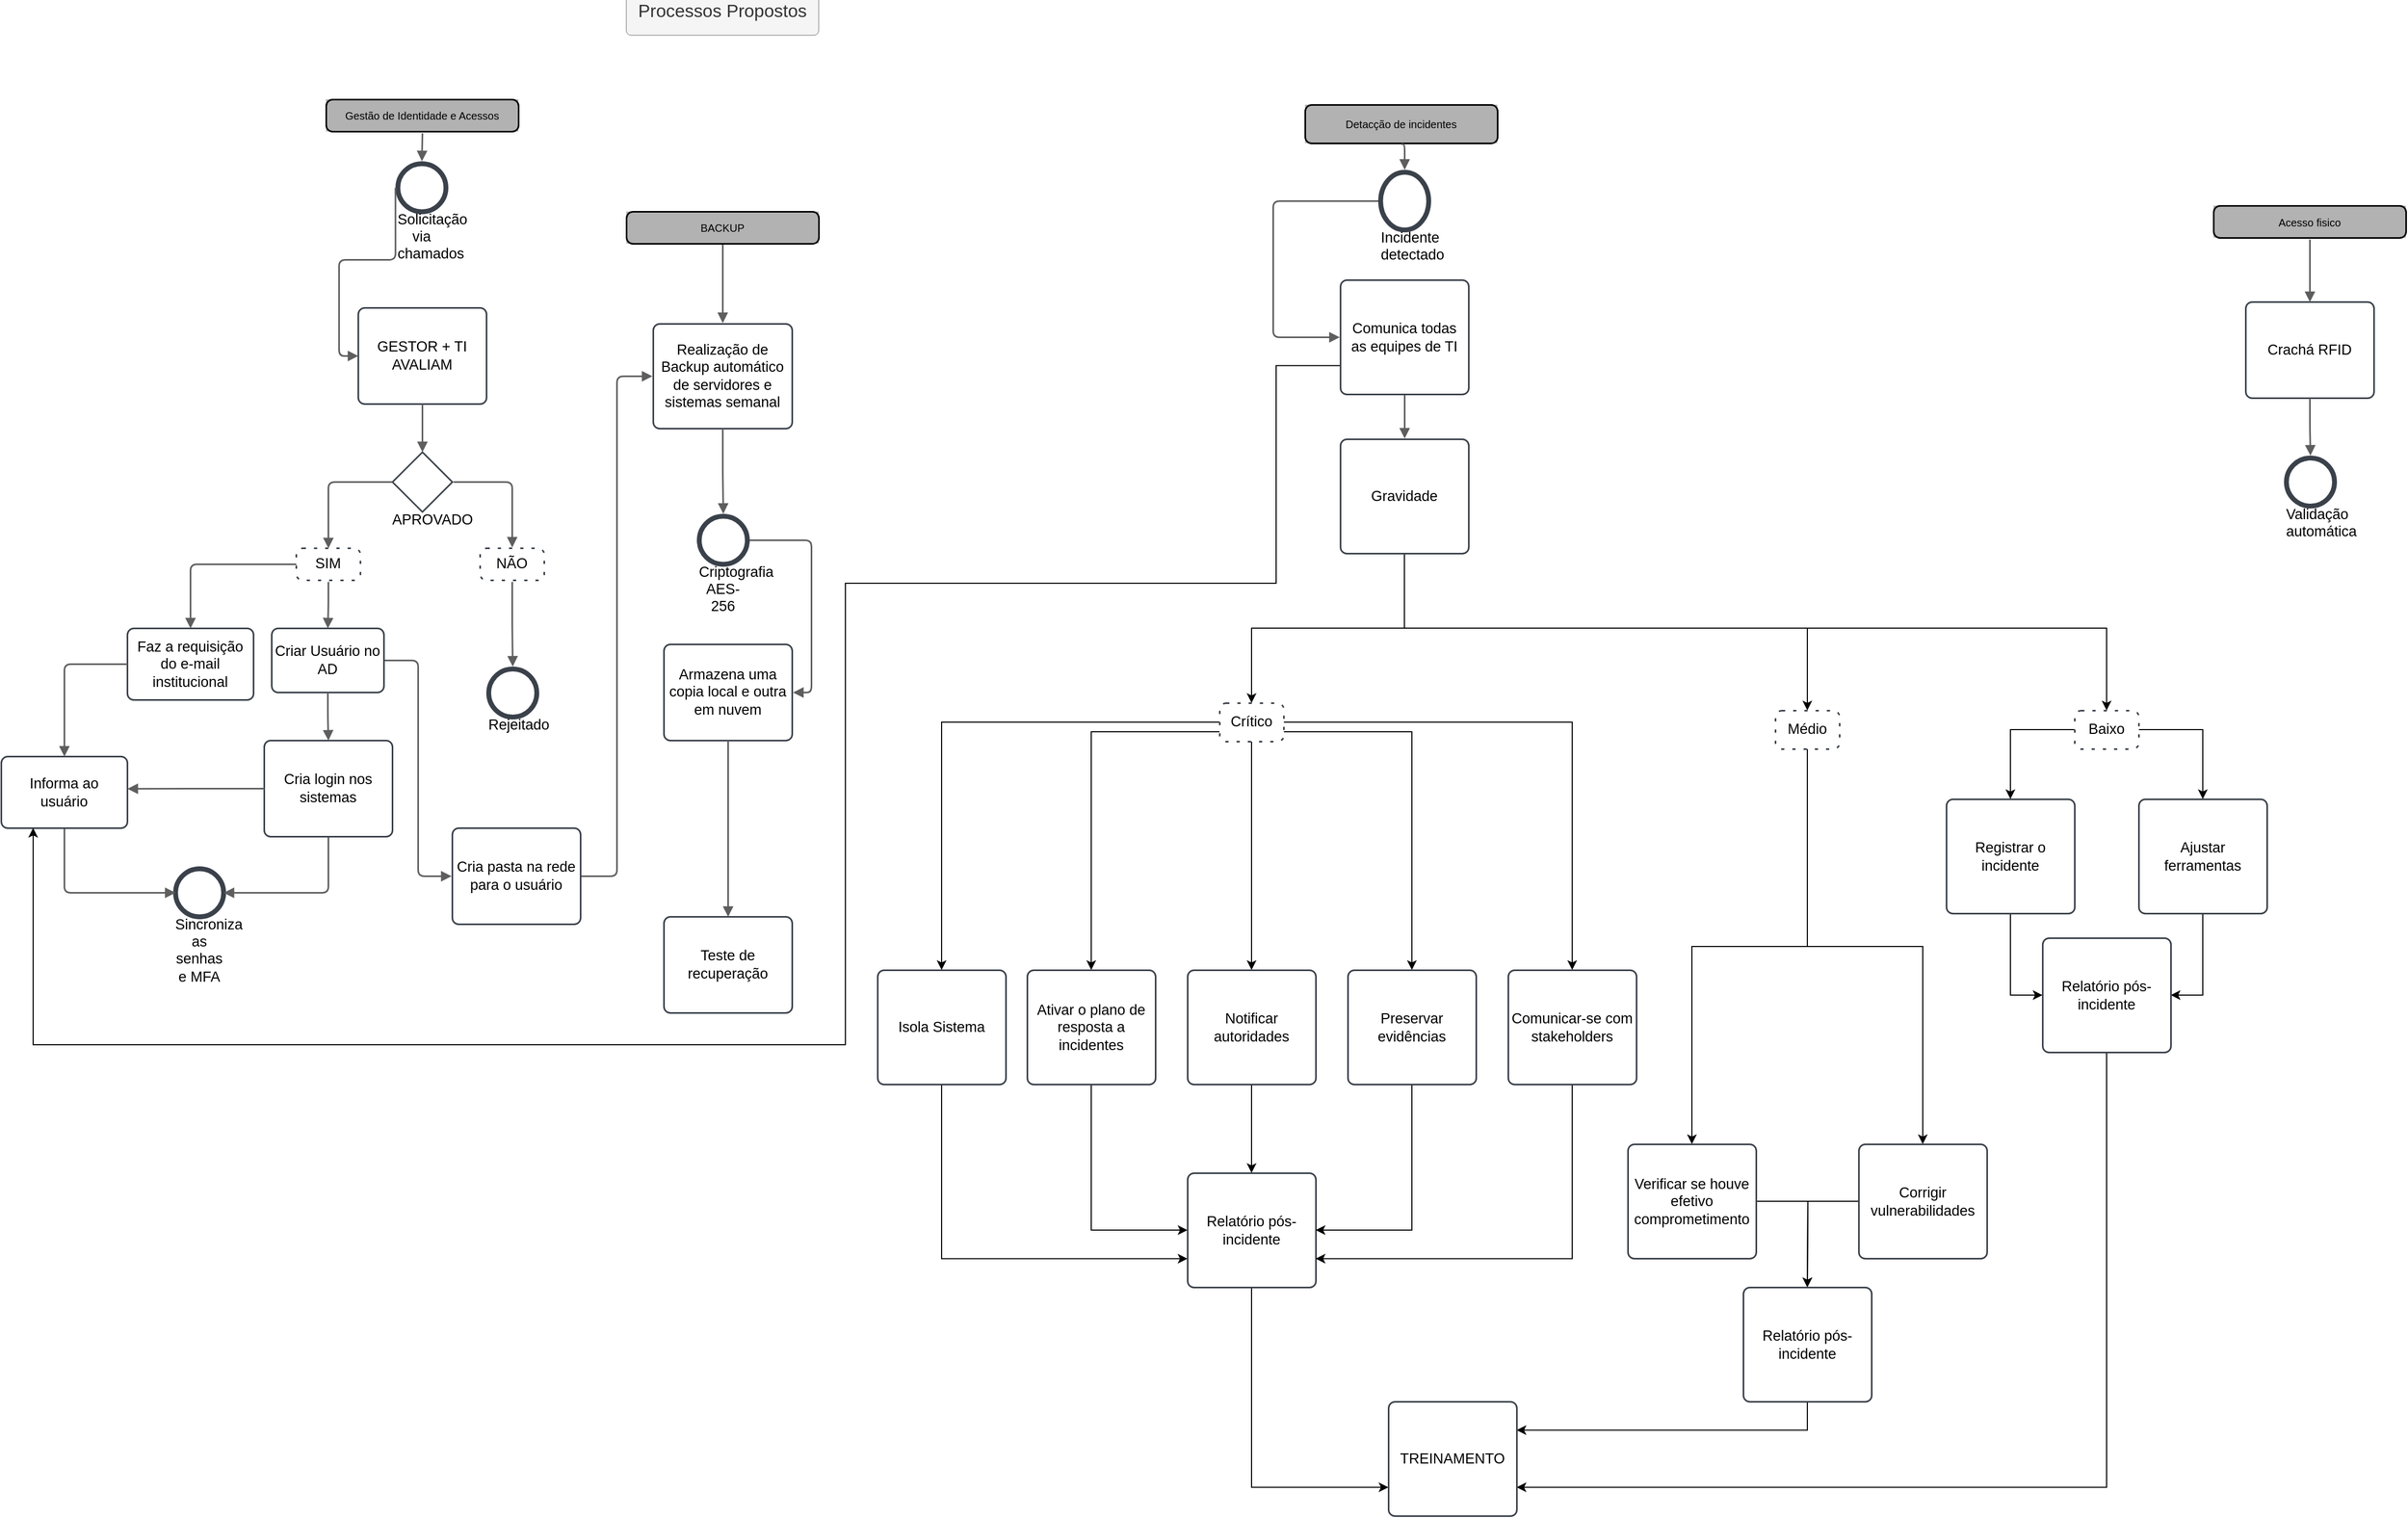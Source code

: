 <mxfile version="26.2.9">
  <diagram name="Page-1" id="2a216829-ef6e-dabb-86c1-c78162f3ba2b">
    <mxGraphModel dx="3494" dy="2771" grid="1" gridSize="10" guides="1" tooltips="1" connect="1" arrows="1" fold="1" page="1" pageScale="1" pageWidth="850" pageHeight="1100" background="none" math="0" shadow="0">
      <root>
        <mxCell id="0" />
        <mxCell id="1" parent="0" />
        <mxCell id="rD__Bi_7_aJGjnoCtn_X-9" value="Gestão de Identidade e Acessos" style="html=1;overflow=block;blockSpacing=1;whiteSpace=wrap;fontSize=10;fontColor=default;align=center;spacing=3.8;strokeOpacity=100;fillOpacity=100;rounded=1;absoluteArcSize=1;arcSize=12;fillColor=#ffffff;strokeWidth=1.5;" vertex="1" parent="1">
          <mxGeometry x="-1906" y="-1435" width="180" height="30" as="geometry" />
        </mxCell>
        <mxCell id="rD__Bi_7_aJGjnoCtn_X-10" value="" style="fillColor=#000000;strokeColor=none;opacity=30;" vertex="1" parent="rD__Bi_7_aJGjnoCtn_X-9">
          <mxGeometry width="180" height="30" as="geometry" />
        </mxCell>
        <mxCell id="rD__Bi_7_aJGjnoCtn_X-11" value="BACKUP" style="html=1;overflow=block;blockSpacing=1;whiteSpace=wrap;fontSize=10;align=center;spacing=3.8;strokeOpacity=100;fillOpacity=100;rounded=1;absoluteArcSize=1;arcSize=12;fillColor=#ffffff;strokeWidth=1.5;" vertex="1" parent="1">
          <mxGeometry x="-1625" y="-1330" width="180" height="30" as="geometry" />
        </mxCell>
        <mxCell id="rD__Bi_7_aJGjnoCtn_X-12" value="" style="fillColor=#000000;strokeColor=none;opacity=30;" vertex="1" parent="rD__Bi_7_aJGjnoCtn_X-11">
          <mxGeometry width="180" height="30" as="geometry" />
        </mxCell>
        <mxCell id="rD__Bi_7_aJGjnoCtn_X-13" value="Detacção de incidentes" style="html=1;overflow=block;blockSpacing=1;whiteSpace=wrap;fontSize=10;align=center;spacing=3.8;strokeOpacity=100;fillOpacity=100;rounded=1;absoluteArcSize=1;arcSize=12;fillColor=#ffffff;strokeWidth=1.5;" vertex="1" parent="1">
          <mxGeometry x="-990" y="-1430" width="180" height="36" as="geometry" />
        </mxCell>
        <mxCell id="rD__Bi_7_aJGjnoCtn_X-14" value="" style="fillColor=#000000;strokeColor=none;opacity=30;" vertex="1" parent="rD__Bi_7_aJGjnoCtn_X-13">
          <mxGeometry width="180" height="36" as="geometry" />
        </mxCell>
        <mxCell id="rD__Bi_7_aJGjnoCtn_X-15" value="Acesso fisico" style="html=1;overflow=block;blockSpacing=1;whiteSpace=wrap;fontSize=10;align=center;spacing=3.8;strokeOpacity=100;fillOpacity=100;rounded=1;absoluteArcSize=1;arcSize=12;fillColor=#ffffff;strokeWidth=1.5;" vertex="1" parent="1">
          <mxGeometry x="-140" y="-1335.5" width="180" height="30" as="geometry" />
        </mxCell>
        <mxCell id="rD__Bi_7_aJGjnoCtn_X-16" value="" style="fillColor=#000000;strokeColor=none;opacity=30;" vertex="1" parent="rD__Bi_7_aJGjnoCtn_X-15">
          <mxGeometry width="180" height="30" as="geometry" />
        </mxCell>
        <mxCell id="rD__Bi_7_aJGjnoCtn_X-17" value="GESTOR + TI&#xa;AVALIAM" style="html=1;overflow=block;blockSpacing=1;whiteSpace=wrap;fontSize=13.5;align=center;spacing=3.8;strokeColor=#3a414a;strokeOpacity=100;fillOpacity=100;rounded=1;absoluteArcSize=1;arcSize=12;fillColor=#ffffff;strokeWidth=1.5;" vertex="1" parent="1">
          <mxGeometry x="-1876" y="-1240" width="120" height="90" as="geometry" />
        </mxCell>
        <mxCell id="rD__Bi_7_aJGjnoCtn_X-18" value="APROVADO" style="html=1;overflow=block;blockSpacing=1;shape=mxgraph.bpmn.shape;perimeter=rhombusPerimeter;background=gateway;verticalLabelPosition=bottom;verticalAlign=top;outline=none;symbol=general;strokeColor=#3a414a;strokeOpacity=100;fillOpacity=100;rounded=1;absoluteArcSize=1;arcSize=12;fillColor=#ffffff;strokeWidth=1.5;whiteSpace=wrap;fontSize=13.5;align=center;spacing=0;" vertex="1" parent="1">
          <mxGeometry x="-1844" y="-1105" width="56" height="56" as="geometry" />
        </mxCell>
        <mxCell id="rD__Bi_7_aJGjnoCtn_X-19" value="SIM" style="html=1;overflow=block;blockSpacing=1;shape=ext;dashed=1;dashPattern=2 5;whiteSpace=wrap;fontSize=13.5;align=center;spacing=3.8;strokeColor=#3a414a;strokeOpacity=100;fillOpacity=100;rounded=1;absoluteArcSize=1;arcSize=12;fillColor=#ffffff;strokeWidth=1.5;" vertex="1" parent="1">
          <mxGeometry x="-1934" y="-1015" width="60" height="30" as="geometry" />
        </mxCell>
        <mxCell id="rD__Bi_7_aJGjnoCtn_X-20" value="NÃO" style="html=1;overflow=block;blockSpacing=1;shape=ext;dashed=1;dashPattern=2 5;whiteSpace=wrap;fontSize=13.5;align=center;spacing=3.8;strokeColor=#3a414a;strokeOpacity=100;fillOpacity=100;rounded=1;absoluteArcSize=1;arcSize=12;fillColor=#ffffff;strokeWidth=1.5;" vertex="1" parent="1">
          <mxGeometry x="-1762" y="-1015" width="60" height="30" as="geometry" />
        </mxCell>
        <mxCell id="rD__Bi_7_aJGjnoCtn_X-21" value="Rejeitado" style="html=1;overflow=block;blockSpacing=1;whiteSpace=wrap;shape=mxgraph.bpmn.shape;verticalLabelPosition=bottom;verticalAlign=top;outline=end;fontSize=13.5;align=center;spacing=0;strokeColor=#3a414a;strokeOpacity=100;fillOpacity=100;rounded=1;absoluteArcSize=1;arcSize=12;fillColor=#ffffff;strokeWidth=1.5;" vertex="1" parent="1">
          <mxGeometry x="-1754" y="-902" width="45" height="45" as="geometry" />
        </mxCell>
        <mxCell id="rD__Bi_7_aJGjnoCtn_X-22" value="Solicitação via chamados" style="html=1;overflow=block;blockSpacing=1;whiteSpace=wrap;shape=mxgraph.bpmn.shape;verticalLabelPosition=bottom;verticalAlign=top;outline=end;fontSize=13.5;align=center;spacing=0;strokeColor=#3a414a;strokeOpacity=100;fillOpacity=100;rounded=1;absoluteArcSize=1;arcSize=12;fillColor=#ffffff;strokeWidth=1.5;" vertex="1" parent="1">
          <mxGeometry x="-1839" y="-1375" width="45" height="45" as="geometry" />
        </mxCell>
        <mxCell id="rD__Bi_7_aJGjnoCtn_X-23" value="" style="html=1;jettySize=18;whiteSpace=wrap;fontSize=13;strokeColor=#5E5E5E;strokeWidth=1.5;rounded=1;arcSize=12;edgeStyle=orthogonalEdgeStyle;startArrow=none;endArrow=block;endFill=1;exitX=-0.05;exitY=0.5;exitPerimeter=0;entryX=0;entryY=0.5;entryPerimeter=0;lucidId=1qi7b8Av0Xuy;" edge="1" parent="1" source="rD__Bi_7_aJGjnoCtn_X-22" target="rD__Bi_7_aJGjnoCtn_X-17">
          <mxGeometry width="100" height="100" relative="1" as="geometry">
            <Array as="points" />
          </mxGeometry>
        </mxCell>
        <mxCell id="rD__Bi_7_aJGjnoCtn_X-24" value="" style="html=1;jettySize=18;whiteSpace=wrap;fontSize=13;strokeColor=#5E5E5E;strokeWidth=1.5;rounded=1;arcSize=12;edgeStyle=orthogonalEdgeStyle;startArrow=none;endArrow=block;endFill=1;exitX=0.5;exitY=1;exitPerimeter=0;entryX=0.5;entryY=0;entryPerimeter=0;lucidId=8qi7MVqznRlG;" edge="1" parent="1" source="rD__Bi_7_aJGjnoCtn_X-17" target="rD__Bi_7_aJGjnoCtn_X-18">
          <mxGeometry width="100" height="100" relative="1" as="geometry">
            <Array as="points" />
          </mxGeometry>
        </mxCell>
        <mxCell id="rD__Bi_7_aJGjnoCtn_X-25" value="" style="html=1;jettySize=18;whiteSpace=wrap;fontSize=13;strokeColor=#5E5E5E;strokeWidth=1.5;rounded=1;arcSize=12;edgeStyle=orthogonalEdgeStyle;startArrow=none;endArrow=block;endFill=1;exitX=1.019;exitY=0.5;exitPerimeter=0;entryX=0.5;entryY=-0.025;entryPerimeter=0;lucidId=ari7bcPOTOpe;" edge="1" parent="1" source="rD__Bi_7_aJGjnoCtn_X-18" target="rD__Bi_7_aJGjnoCtn_X-20">
          <mxGeometry width="100" height="100" relative="1" as="geometry">
            <Array as="points" />
          </mxGeometry>
        </mxCell>
        <mxCell id="rD__Bi_7_aJGjnoCtn_X-26" value="" style="html=1;jettySize=18;whiteSpace=wrap;fontSize=13;strokeColor=#5E5E5E;strokeWidth=1.5;rounded=1;arcSize=12;edgeStyle=orthogonalEdgeStyle;startArrow=none;endArrow=block;endFill=1;exitX=0;exitY=0.5;exitPerimeter=0;entryX=0.5;entryY=0;entryPerimeter=0;lucidId=fri711MLL6yt;" edge="1" parent="1" source="rD__Bi_7_aJGjnoCtn_X-18" target="rD__Bi_7_aJGjnoCtn_X-19">
          <mxGeometry width="100" height="100" relative="1" as="geometry">
            <Array as="points" />
          </mxGeometry>
        </mxCell>
        <mxCell id="rD__Bi_7_aJGjnoCtn_X-27" value="" style="html=1;jettySize=18;whiteSpace=wrap;fontSize=13;strokeColor=#5E5E5E;strokeWidth=1.5;rounded=1;arcSize=12;edgeStyle=orthogonalEdgeStyle;startArrow=none;endArrow=block;endFill=1;exitX=0.5;exitY=1.05;exitPerimeter=0;entryX=0.5;entryY=0;entryPerimeter=0;lucidId=qri7VnRi8bmu;" edge="1" parent="1" source="rD__Bi_7_aJGjnoCtn_X-19" target="rD__Bi_7_aJGjnoCtn_X-51">
          <mxGeometry width="100" height="100" relative="1" as="geometry">
            <Array as="points" />
          </mxGeometry>
        </mxCell>
        <mxCell id="rD__Bi_7_aJGjnoCtn_X-28" value="" style="html=1;jettySize=18;whiteSpace=wrap;fontSize=13;strokeColor=#5E5E5E;strokeWidth=1.5;rounded=1;arcSize=12;edgeStyle=orthogonalEdgeStyle;startArrow=none;endArrow=block;endFill=1;exitX=0.5;exitY=1.05;exitPerimeter=0;entryX=0.5;entryY=-0.05;entryPerimeter=0;lucidId=Uri776r0W75.;" edge="1" parent="1" source="rD__Bi_7_aJGjnoCtn_X-20" target="rD__Bi_7_aJGjnoCtn_X-21">
          <mxGeometry width="100" height="100" relative="1" as="geometry">
            <Array as="points" />
          </mxGeometry>
        </mxCell>
        <mxCell id="rD__Bi_7_aJGjnoCtn_X-29" value="" style="html=1;jettySize=18;whiteSpace=wrap;fontSize=13;strokeColor=#5E5E5E;strokeWidth=1.5;rounded=1;arcSize=12;edgeStyle=orthogonalEdgeStyle;startArrow=none;endArrow=block;endFill=1;exitX=0.5;exitY=1.05;exitPerimeter=0;entryX=0.5;entryY=-0.05;entryPerimeter=0;lucidId=jsi7D1w7isp8;" edge="1" parent="1" source="rD__Bi_7_aJGjnoCtn_X-9" target="rD__Bi_7_aJGjnoCtn_X-22">
          <mxGeometry width="100" height="100" relative="1" as="geometry">
            <Array as="points" />
          </mxGeometry>
        </mxCell>
        <mxCell id="rD__Bi_7_aJGjnoCtn_X-30" value="Realização de Backup automático de servidores e sistemas semanal" style="html=1;overflow=block;blockSpacing=1;whiteSpace=wrap;fontSize=13.5;align=center;spacing=3.8;strokeColor=#3a414a;strokeOpacity=100;fillOpacity=100;rounded=1;absoluteArcSize=1;arcSize=12;fillColor=#ffffff;strokeWidth=1.5;" vertex="1" parent="1">
          <mxGeometry x="-1600" y="-1225" width="130" height="98" as="geometry" />
        </mxCell>
        <mxCell id="rD__Bi_7_aJGjnoCtn_X-31" value="Criptografia AES-256" style="html=1;overflow=block;blockSpacing=1;whiteSpace=wrap;shape=mxgraph.bpmn.shape;verticalLabelPosition=bottom;verticalAlign=top;outline=end;fontSize=13.5;align=center;spacing=0;strokeColor=#3a414a;strokeOpacity=100;fillOpacity=100;rounded=1;absoluteArcSize=1;arcSize=12;fillColor=#ffffff;strokeWidth=1.5;" vertex="1" parent="1">
          <mxGeometry x="-1557" y="-1045" width="45" height="45" as="geometry" />
        </mxCell>
        <mxCell id="rD__Bi_7_aJGjnoCtn_X-32" value="Teste de recuperação" style="html=1;overflow=block;blockSpacing=1;whiteSpace=wrap;fontSize=13.5;align=center;spacing=3.8;strokeColor=#3a414a;strokeOpacity=100;fillOpacity=100;rounded=1;absoluteArcSize=1;arcSize=12;fillColor=#ffffff;strokeWidth=1.5;" vertex="1" parent="1">
          <mxGeometry x="-1590" y="-670" width="120" height="90" as="geometry" />
        </mxCell>
        <mxCell id="rD__Bi_7_aJGjnoCtn_X-33" value="" style="html=1;jettySize=18;whiteSpace=wrap;fontSize=13;strokeColor=#5E5E5E;strokeWidth=1.5;rounded=1;arcSize=12;edgeStyle=orthogonalEdgeStyle;startArrow=none;endArrow=block;endFill=1;exitX=1.05;exitY=0.5;exitPerimeter=0;entryX=1.006;entryY=0.5;entryPerimeter=0;lucidId=zvi7NfOaGzyh;" edge="1" parent="1" source="rD__Bi_7_aJGjnoCtn_X-31" target="rD__Bi_7_aJGjnoCtn_X-66">
          <mxGeometry width="100" height="100" relative="1" as="geometry">
            <Array as="points">
              <mxPoint x="-1452" y="-1022" />
              <mxPoint x="-1452" y="-880" />
            </Array>
          </mxGeometry>
        </mxCell>
        <mxCell id="rD__Bi_7_aJGjnoCtn_X-34" value="" style="html=1;jettySize=18;whiteSpace=wrap;fontSize=13;strokeColor=#5E5E5E;strokeWidth=1.5;rounded=1;arcSize=12;edgeStyle=orthogonalEdgeStyle;startArrow=none;endArrow=block;endFill=1;exitX=0.5;exitY=1.025;exitPerimeter=0;entryX=0.5;entryY=-0.008;entryPerimeter=0;lucidId=Hvi7lHUSgAR8;" edge="1" parent="1" source="rD__Bi_7_aJGjnoCtn_X-11" target="rD__Bi_7_aJGjnoCtn_X-30">
          <mxGeometry width="100" height="100" relative="1" as="geometry">
            <Array as="points" />
          </mxGeometry>
        </mxCell>
        <mxCell id="rD__Bi_7_aJGjnoCtn_X-77" style="edgeStyle=orthogonalEdgeStyle;rounded=0;orthogonalLoop=1;jettySize=auto;html=1;exitX=0.5;exitY=1;exitDx=0;exitDy=0;entryX=0.5;entryY=0;entryDx=0;entryDy=0;" edge="1" parent="1" source="rD__Bi_7_aJGjnoCtn_X-35" target="rD__Bi_7_aJGjnoCtn_X-36">
          <mxGeometry relative="1" as="geometry" />
        </mxCell>
        <mxCell id="rD__Bi_7_aJGjnoCtn_X-78" style="edgeStyle=orthogonalEdgeStyle;rounded=0;orthogonalLoop=1;jettySize=auto;html=1;exitX=0.5;exitY=1;exitDx=0;exitDy=0;" edge="1" parent="1" source="rD__Bi_7_aJGjnoCtn_X-35" target="rD__Bi_7_aJGjnoCtn_X-75">
          <mxGeometry relative="1" as="geometry">
            <Array as="points">
              <mxPoint x="-897" y="-940" />
              <mxPoint x="-240" y="-940" />
            </Array>
          </mxGeometry>
        </mxCell>
        <mxCell id="rD__Bi_7_aJGjnoCtn_X-100" style="edgeStyle=orthogonalEdgeStyle;rounded=0;orthogonalLoop=1;jettySize=auto;html=1;exitX=0.5;exitY=1;exitDx=0;exitDy=0;entryX=0.5;entryY=0;entryDx=0;entryDy=0;" edge="1" parent="1" source="rD__Bi_7_aJGjnoCtn_X-35" target="rD__Bi_7_aJGjnoCtn_X-38">
          <mxGeometry relative="1" as="geometry">
            <Array as="points">
              <mxPoint x="-897" y="-940" />
              <mxPoint x="-520" y="-940" />
            </Array>
          </mxGeometry>
        </mxCell>
        <mxCell id="rD__Bi_7_aJGjnoCtn_X-35" value="Gravidade" style="html=1;overflow=block;blockSpacing=1;whiteSpace=wrap;fontSize=13.5;align=center;spacing=3.8;strokeColor=#3a414a;strokeOpacity=100;fillOpacity=100;rounded=1;absoluteArcSize=1;arcSize=12;fillColor=#ffffff;strokeWidth=1.5;" vertex="1" parent="1">
          <mxGeometry x="-957" y="-1117" width="120" height="107" as="geometry" />
        </mxCell>
        <mxCell id="rD__Bi_7_aJGjnoCtn_X-80" style="edgeStyle=orthogonalEdgeStyle;rounded=0;orthogonalLoop=1;jettySize=auto;html=1;exitX=0;exitY=0.5;exitDx=0;exitDy=0;" edge="1" parent="1" source="rD__Bi_7_aJGjnoCtn_X-36" target="rD__Bi_7_aJGjnoCtn_X-42">
          <mxGeometry relative="1" as="geometry" />
        </mxCell>
        <mxCell id="rD__Bi_7_aJGjnoCtn_X-81" style="edgeStyle=orthogonalEdgeStyle;rounded=0;orthogonalLoop=1;jettySize=auto;html=1;entryX=0.5;entryY=0;entryDx=0;entryDy=0;exitX=0;exitY=0.75;exitDx=0;exitDy=0;" edge="1" parent="1" source="rD__Bi_7_aJGjnoCtn_X-36" target="rD__Bi_7_aJGjnoCtn_X-79">
          <mxGeometry relative="1" as="geometry">
            <mxPoint x="-1040" y="-830" as="sourcePoint" />
          </mxGeometry>
        </mxCell>
        <mxCell id="rD__Bi_7_aJGjnoCtn_X-85" style="edgeStyle=orthogonalEdgeStyle;rounded=0;orthogonalLoop=1;jettySize=auto;html=1;exitX=0.5;exitY=1;exitDx=0;exitDy=0;" edge="1" parent="1" source="rD__Bi_7_aJGjnoCtn_X-36" target="rD__Bi_7_aJGjnoCtn_X-82">
          <mxGeometry relative="1" as="geometry">
            <Array as="points">
              <mxPoint x="-1040" y="-770" />
              <mxPoint x="-1040" y="-770" />
            </Array>
          </mxGeometry>
        </mxCell>
        <mxCell id="rD__Bi_7_aJGjnoCtn_X-86" style="edgeStyle=orthogonalEdgeStyle;rounded=0;orthogonalLoop=1;jettySize=auto;html=1;exitX=1;exitY=0.5;exitDx=0;exitDy=0;entryX=0.5;entryY=0;entryDx=0;entryDy=0;" edge="1" parent="1" source="rD__Bi_7_aJGjnoCtn_X-36" target="rD__Bi_7_aJGjnoCtn_X-84">
          <mxGeometry relative="1" as="geometry" />
        </mxCell>
        <mxCell id="rD__Bi_7_aJGjnoCtn_X-88" style="edgeStyle=orthogonalEdgeStyle;rounded=0;orthogonalLoop=1;jettySize=auto;html=1;exitX=1;exitY=0.75;exitDx=0;exitDy=0;entryX=0.5;entryY=0;entryDx=0;entryDy=0;" edge="1" parent="1" source="rD__Bi_7_aJGjnoCtn_X-36" target="rD__Bi_7_aJGjnoCtn_X-83">
          <mxGeometry relative="1" as="geometry" />
        </mxCell>
        <mxCell id="rD__Bi_7_aJGjnoCtn_X-36" value="Crítico" style="html=1;overflow=block;blockSpacing=1;shape=ext;dashed=1;dashPattern=2 5;whiteSpace=wrap;fontSize=13.5;align=center;spacing=3.8;strokeColor=#3a414a;strokeOpacity=100;fillOpacity=100;rounded=1;absoluteArcSize=1;arcSize=12;fillColor=#ffffff;strokeWidth=1.5;" vertex="1" parent="1">
          <mxGeometry x="-1070" y="-870" width="60" height="36" as="geometry" />
        </mxCell>
        <mxCell id="rD__Bi_7_aJGjnoCtn_X-91" style="edgeStyle=orthogonalEdgeStyle;rounded=0;orthogonalLoop=1;jettySize=auto;html=1;exitX=0.5;exitY=1;exitDx=0;exitDy=0;" edge="1" parent="1" source="rD__Bi_7_aJGjnoCtn_X-38" target="rD__Bi_7_aJGjnoCtn_X-90">
          <mxGeometry relative="1" as="geometry" />
        </mxCell>
        <mxCell id="rD__Bi_7_aJGjnoCtn_X-92" style="edgeStyle=orthogonalEdgeStyle;rounded=0;orthogonalLoop=1;jettySize=auto;html=1;exitX=0.5;exitY=1;exitDx=0;exitDy=0;entryX=0.5;entryY=0;entryDx=0;entryDy=0;" edge="1" parent="1" source="rD__Bi_7_aJGjnoCtn_X-38" target="rD__Bi_7_aJGjnoCtn_X-40">
          <mxGeometry relative="1" as="geometry" />
        </mxCell>
        <mxCell id="rD__Bi_7_aJGjnoCtn_X-38" value="Médio" style="html=1;overflow=block;blockSpacing=1;shape=ext;dashed=1;dashPattern=2 5;whiteSpace=wrap;fontSize=13.5;align=center;spacing=3.8;strokeColor=#3a414a;strokeOpacity=100;fillOpacity=100;rounded=1;absoluteArcSize=1;arcSize=12;fillColor=#ffffff;strokeWidth=1.5;" vertex="1" parent="1">
          <mxGeometry x="-550" y="-863" width="60" height="36" as="geometry" />
        </mxCell>
        <mxCell id="rD__Bi_7_aJGjnoCtn_X-104" style="edgeStyle=orthogonalEdgeStyle;rounded=0;orthogonalLoop=1;jettySize=auto;html=1;exitX=1;exitY=0.5;exitDx=0;exitDy=0;" edge="1" parent="1" source="rD__Bi_7_aJGjnoCtn_X-40">
          <mxGeometry relative="1" as="geometry">
            <mxPoint x="-520.0" y="-323" as="targetPoint" />
          </mxGeometry>
        </mxCell>
        <mxCell id="rD__Bi_7_aJGjnoCtn_X-40" value="Verificar se houve efetivo comprometimento" style="html=1;overflow=block;blockSpacing=1;whiteSpace=wrap;fontSize=13.5;align=center;spacing=3.8;strokeColor=#3a414a;strokeOpacity=100;fillOpacity=100;rounded=1;absoluteArcSize=1;arcSize=12;fillColor=#ffffff;strokeWidth=1.5;" vertex="1" parent="1">
          <mxGeometry x="-688" y="-457" width="120" height="107" as="geometry" />
        </mxCell>
        <mxCell id="rD__Bi_7_aJGjnoCtn_X-95" style="edgeStyle=orthogonalEdgeStyle;rounded=0;orthogonalLoop=1;jettySize=auto;html=1;exitX=0.5;exitY=1;exitDx=0;exitDy=0;entryX=0;entryY=0.75;entryDx=0;entryDy=0;" edge="1" parent="1" source="rD__Bi_7_aJGjnoCtn_X-42" target="rD__Bi_7_aJGjnoCtn_X-44">
          <mxGeometry relative="1" as="geometry" />
        </mxCell>
        <mxCell id="rD__Bi_7_aJGjnoCtn_X-42" value="Isola Sistema" style="html=1;overflow=block;blockSpacing=1;whiteSpace=wrap;fontSize=13.5;align=center;spacing=3.8;strokeColor=#3a414a;strokeOpacity=100;fillOpacity=100;rounded=1;absoluteArcSize=1;arcSize=12;fillColor=#ffffff;strokeWidth=1.5;" vertex="1" parent="1">
          <mxGeometry x="-1390" y="-620" width="120" height="107" as="geometry" />
        </mxCell>
        <mxCell id="rD__Bi_7_aJGjnoCtn_X-113" style="edgeStyle=orthogonalEdgeStyle;rounded=0;orthogonalLoop=1;jettySize=auto;html=1;exitX=0.5;exitY=1;exitDx=0;exitDy=0;entryX=0;entryY=0.75;entryDx=0;entryDy=0;" edge="1" parent="1" source="rD__Bi_7_aJGjnoCtn_X-44" target="rD__Bi_7_aJGjnoCtn_X-111">
          <mxGeometry relative="1" as="geometry" />
        </mxCell>
        <mxCell id="rD__Bi_7_aJGjnoCtn_X-44" value="Relatório pós-incidente" style="html=1;overflow=block;blockSpacing=1;whiteSpace=wrap;fontSize=13.5;align=center;spacing=3.8;strokeColor=#3a414a;strokeOpacity=100;fillOpacity=100;rounded=1;absoluteArcSize=1;arcSize=12;fillColor=#ffffff;strokeWidth=1.5;" vertex="1" parent="1">
          <mxGeometry x="-1100" y="-430" width="120" height="107" as="geometry" />
        </mxCell>
        <mxCell id="rD__Bi_7_aJGjnoCtn_X-46" value="Crachá RFID" style="html=1;overflow=block;blockSpacing=1;whiteSpace=wrap;fontSize=13.5;align=center;spacing=3.8;strokeColor=#3a414a;strokeOpacity=100;fillOpacity=100;rounded=1;absoluteArcSize=1;arcSize=12;fillColor=#ffffff;strokeWidth=1.5;" vertex="1" parent="1">
          <mxGeometry x="-110" y="-1245.5" width="120" height="90" as="geometry" />
        </mxCell>
        <mxCell id="rD__Bi_7_aJGjnoCtn_X-47" value="Validação automática" style="html=1;overflow=block;blockSpacing=1;whiteSpace=wrap;shape=mxgraph.bpmn.shape;verticalLabelPosition=bottom;verticalAlign=top;outline=end;fontSize=13.5;align=center;spacing=0;strokeColor=#3a414a;strokeOpacity=100;fillOpacity=100;rounded=1;absoluteArcSize=1;arcSize=12;fillColor=#ffffff;strokeWidth=1.5;" vertex="1" parent="1">
          <mxGeometry x="-72" y="-1099.5" width="45" height="45" as="geometry" />
        </mxCell>
        <mxCell id="rD__Bi_7_aJGjnoCtn_X-48" value="" style="html=1;jettySize=18;whiteSpace=wrap;fontSize=13;strokeColor=#5E5E5E;strokeWidth=1.5;rounded=1;arcSize=12;edgeStyle=orthogonalEdgeStyle;startArrow=none;endArrow=block;endFill=1;exitX=0.5;exitY=1;exitPerimeter=0;entryX=0.5;entryY=-0.05;entryPerimeter=0;lucidId=tCi74.-eWCWQ;" edge="1" parent="1" source="rD__Bi_7_aJGjnoCtn_X-46" target="rD__Bi_7_aJGjnoCtn_X-47">
          <mxGeometry width="100" height="100" relative="1" as="geometry">
            <Array as="points" />
          </mxGeometry>
        </mxCell>
        <mxCell id="rD__Bi_7_aJGjnoCtn_X-49" value="" style="html=1;jettySize=18;whiteSpace=wrap;fontSize=13;strokeColor=#5E5E5E;strokeWidth=1.5;rounded=1;arcSize=12;edgeStyle=orthogonalEdgeStyle;startArrow=none;endArrow=block;endFill=1;exitX=0.5;exitY=1.05;exitPerimeter=0;entryX=0.5;entryY=0;entryPerimeter=0;lucidId=wCi73nZ9If8Q;" edge="1" parent="1" source="rD__Bi_7_aJGjnoCtn_X-15" target="rD__Bi_7_aJGjnoCtn_X-46">
          <mxGeometry width="100" height="100" relative="1" as="geometry">
            <Array as="points" />
          </mxGeometry>
        </mxCell>
        <mxCell id="rD__Bi_7_aJGjnoCtn_X-50" value="Processos Propostos" style="html=1;overflow=block;blockSpacing=1;whiteSpace=wrap;fontSize=16.7;spacing=0;strokeOpacity=100;rounded=1;absoluteArcSize=1;arcSize=9;strokeWidth=NaN;lucidId=.Rn7T_qeF7R_;fillColor=#f5f5f5;fontColor=#333333;strokeColor=#666666;" vertex="1" parent="1">
          <mxGeometry x="-1625" y="-1540" width="180" height="45" as="geometry" />
        </mxCell>
        <mxCell id="rD__Bi_7_aJGjnoCtn_X-51" value="Criar Usuário no AD" style="html=1;overflow=block;blockSpacing=1;whiteSpace=wrap;fontSize=13.5;align=center;spacing=3.8;strokeColor=#3a414a;strokeOpacity=100;fillOpacity=100;rounded=1;absoluteArcSize=1;arcSize=12;fillColor=#ffffff;strokeWidth=1.5;" vertex="1" parent="1">
          <mxGeometry x="-1957" y="-940" width="105" height="60" as="geometry" />
        </mxCell>
        <mxCell id="rD__Bi_7_aJGjnoCtn_X-52" value="Cria login nos sistemas " style="html=1;overflow=block;blockSpacing=1;whiteSpace=wrap;fontSize=13.5;align=center;spacing=3.8;strokeColor=#3a414a;strokeOpacity=100;fillOpacity=100;rounded=1;absoluteArcSize=1;arcSize=12;fillColor=#ffffff;strokeWidth=1.5;" vertex="1" parent="1">
          <mxGeometry x="-1964" y="-835" width="120" height="90" as="geometry" />
        </mxCell>
        <mxCell id="rD__Bi_7_aJGjnoCtn_X-53" value="" style="html=1;jettySize=18;whiteSpace=wrap;fontSize=13;strokeColor=#5E5E5E;strokeWidth=1.5;rounded=1;arcSize=12;edgeStyle=orthogonalEdgeStyle;startArrow=none;endArrow=block;endFill=1;exitX=0.5;exitY=1;exitPerimeter=0;entryX=0.5;entryY=0;entryPerimeter=0;lucidId=aV-8qqGvgJX_;" edge="1" parent="1" source="rD__Bi_7_aJGjnoCtn_X-51" target="rD__Bi_7_aJGjnoCtn_X-52">
          <mxGeometry width="100" height="100" relative="1" as="geometry">
            <Array as="points" />
          </mxGeometry>
        </mxCell>
        <mxCell id="rD__Bi_7_aJGjnoCtn_X-54" value="Faz a requisição do e-mail institucional " style="html=1;overflow=block;blockSpacing=1;whiteSpace=wrap;fontSize=13.5;align=center;spacing=3.8;strokeColor=#3a414a;strokeOpacity=100;fillOpacity=100;rounded=1;absoluteArcSize=1;arcSize=12;fillColor=#ffffff;strokeWidth=1.5;" vertex="1" parent="1">
          <mxGeometry x="-2092" y="-940" width="118" height="67" as="geometry" />
        </mxCell>
        <mxCell id="rD__Bi_7_aJGjnoCtn_X-55" value="" style="html=1;jettySize=18;whiteSpace=wrap;fontSize=13;strokeColor=#5E5E5E;strokeWidth=1.5;rounded=1;arcSize=12;edgeStyle=orthogonalEdgeStyle;startArrow=none;endArrow=block;endFill=1;exitX=0;exitY=0.5;exitPerimeter=0;entryX=0.5;entryY=0;entryPerimeter=0;lucidId=P0-8dCz11yLC;" edge="1" parent="1" source="rD__Bi_7_aJGjnoCtn_X-19" target="rD__Bi_7_aJGjnoCtn_X-54">
          <mxGeometry width="100" height="100" relative="1" as="geometry">
            <Array as="points" />
          </mxGeometry>
        </mxCell>
        <mxCell id="rD__Bi_7_aJGjnoCtn_X-56" value="Informa ao usuário" style="html=1;overflow=block;blockSpacing=1;whiteSpace=wrap;fontSize=13.5;align=center;spacing=3.8;strokeColor=#3a414a;strokeOpacity=100;fillOpacity=100;rounded=1;absoluteArcSize=1;arcSize=12;fillColor=#ffffff;strokeWidth=1.5;" vertex="1" parent="1">
          <mxGeometry x="-2210" y="-820" width="118" height="67" as="geometry" />
        </mxCell>
        <mxCell id="rD__Bi_7_aJGjnoCtn_X-57" value="" style="html=1;jettySize=18;whiteSpace=wrap;fontSize=13;strokeColor=#5E5E5E;strokeWidth=1.5;rounded=1;arcSize=12;edgeStyle=orthogonalEdgeStyle;startArrow=none;endArrow=block;endFill=1;exitX=0;exitY=0.5;exitPerimeter=0;entryX=0.5;entryY=0;entryPerimeter=0;lucidId=J1-8HkK~47jR;" edge="1" parent="1" source="rD__Bi_7_aJGjnoCtn_X-54" target="rD__Bi_7_aJGjnoCtn_X-56">
          <mxGeometry width="100" height="100" relative="1" as="geometry">
            <Array as="points" />
          </mxGeometry>
        </mxCell>
        <mxCell id="rD__Bi_7_aJGjnoCtn_X-58" value="" style="html=1;jettySize=18;whiteSpace=wrap;fontSize=13;strokeColor=#5E5E5E;strokeWidth=1.5;rounded=1;arcSize=12;edgeStyle=orthogonalEdgeStyle;startArrow=none;endArrow=block;endFill=1;exitX=0;exitY=0.5;exitPerimeter=0;entryX=1;entryY=0.45;entryPerimeter=0;lucidId=M1-8W-cdV8Ct;" edge="1" parent="1" source="rD__Bi_7_aJGjnoCtn_X-52" target="rD__Bi_7_aJGjnoCtn_X-56">
          <mxGeometry width="100" height="100" relative="1" as="geometry">
            <Array as="points" />
          </mxGeometry>
        </mxCell>
        <mxCell id="rD__Bi_7_aJGjnoCtn_X-59" value="Sincroniza as senhas e MFA" style="html=1;overflow=block;blockSpacing=1;whiteSpace=wrap;shape=mxgraph.bpmn.shape;verticalLabelPosition=bottom;verticalAlign=top;outline=end;fontSize=13.5;align=center;spacing=0;strokeColor=#3a414a;strokeOpacity=100;fillOpacity=100;rounded=1;absoluteArcSize=1;arcSize=12;fillColor=#ffffff;strokeWidth=1.5;" vertex="1" parent="1">
          <mxGeometry x="-2047" y="-715" width="45" height="45" as="geometry" />
        </mxCell>
        <mxCell id="rD__Bi_7_aJGjnoCtn_X-60" value="" style="html=1;jettySize=18;whiteSpace=wrap;fontSize=13;strokeColor=#5E5E5E;strokeWidth=1.5;rounded=1;arcSize=12;edgeStyle=orthogonalEdgeStyle;startArrow=none;endArrow=block;endFill=1;exitX=0.5;exitY=1.011;exitPerimeter=0;entryX=0;entryY=0.5;entryPerimeter=0;lucidId=42-87yBbKyxk;" edge="1" parent="1" source="rD__Bi_7_aJGjnoCtn_X-56" target="rD__Bi_7_aJGjnoCtn_X-59">
          <mxGeometry width="100" height="100" relative="1" as="geometry">
            <Array as="points" />
          </mxGeometry>
        </mxCell>
        <mxCell id="rD__Bi_7_aJGjnoCtn_X-61" value="" style="html=1;jettySize=18;whiteSpace=wrap;fontSize=13;strokeColor=#5E5E5E;strokeWidth=1.5;rounded=1;arcSize=12;edgeStyle=orthogonalEdgeStyle;startArrow=none;endArrow=block;endFill=1;exitX=0.5;exitY=1.008;exitPerimeter=0;entryX=1;entryY=0.5;entryPerimeter=0;lucidId=82-8FFXXsl-n;" edge="1" parent="1" source="rD__Bi_7_aJGjnoCtn_X-52" target="rD__Bi_7_aJGjnoCtn_X-59">
          <mxGeometry width="100" height="100" relative="1" as="geometry">
            <Array as="points" />
          </mxGeometry>
        </mxCell>
        <mxCell id="rD__Bi_7_aJGjnoCtn_X-62" value="Cria pasta na rede para o usuário" style="html=1;overflow=block;blockSpacing=1;whiteSpace=wrap;fontSize=13.5;align=center;spacing=3.8;strokeColor=#3a414a;strokeOpacity=100;fillOpacity=100;rounded=1;absoluteArcSize=1;arcSize=12;fillColor=#ffffff;strokeWidth=1.5;" vertex="1" parent="1">
          <mxGeometry x="-1788" y="-753" width="120" height="90" as="geometry" />
        </mxCell>
        <mxCell id="rD__Bi_7_aJGjnoCtn_X-63" value="" style="html=1;jettySize=18;whiteSpace=wrap;fontSize=13;strokeColor=#5E5E5E;strokeWidth=1.5;rounded=1;arcSize=12;edgeStyle=orthogonalEdgeStyle;startArrow=none;endArrow=block;endFill=1;exitX=1.007;exitY=0.5;exitPerimeter=0;entryX=-0.006;entryY=0.5;entryPerimeter=0;lucidId=k4-8.xfHZgtB;" edge="1" parent="1" source="rD__Bi_7_aJGjnoCtn_X-51" target="rD__Bi_7_aJGjnoCtn_X-62">
          <mxGeometry width="100" height="100" relative="1" as="geometry">
            <Array as="points" />
          </mxGeometry>
        </mxCell>
        <mxCell id="rD__Bi_7_aJGjnoCtn_X-64" value="" style="html=1;jettySize=18;whiteSpace=wrap;fontSize=13;strokeColor=#5E5E5E;strokeWidth=1.5;rounded=1;arcSize=12;edgeStyle=orthogonalEdgeStyle;startArrow=none;endArrow=block;endFill=1;exitX=1.006;exitY=0.5;exitPerimeter=0;entryX=-0.006;entryY=0.5;entryPerimeter=0;lucidId=M8-8b17On3F0;" edge="1" parent="1" source="rD__Bi_7_aJGjnoCtn_X-62" target="rD__Bi_7_aJGjnoCtn_X-30">
          <mxGeometry width="100" height="100" relative="1" as="geometry">
            <Array as="points" />
          </mxGeometry>
        </mxCell>
        <mxCell id="rD__Bi_7_aJGjnoCtn_X-65" value="" style="html=1;jettySize=18;whiteSpace=wrap;fontSize=13;strokeColor=#5E5E5E;strokeWidth=1.5;rounded=1;arcSize=12;edgeStyle=orthogonalEdgeStyle;startArrow=none;endArrow=block;endFill=1;exitX=0.5;exitY=1;exitPerimeter=0;entryX=0.5;entryY=-0.05;entryPerimeter=0;lucidId=9--8DnS~~Qbv;" edge="1" parent="1" source="rD__Bi_7_aJGjnoCtn_X-30" target="rD__Bi_7_aJGjnoCtn_X-31">
          <mxGeometry width="100" height="100" relative="1" as="geometry">
            <Array as="points" />
          </mxGeometry>
        </mxCell>
        <mxCell id="rD__Bi_7_aJGjnoCtn_X-66" value="Armazena uma copia local e outra em nuvem" style="html=1;overflow=block;blockSpacing=1;whiteSpace=wrap;fontSize=13.5;align=center;spacing=3.8;strokeColor=#3a414a;strokeOpacity=100;fillOpacity=100;rounded=1;absoluteArcSize=1;arcSize=12;fillColor=#ffffff;strokeWidth=1.5;" vertex="1" parent="1">
          <mxGeometry x="-1590" y="-925" width="120" height="90" as="geometry" />
        </mxCell>
        <mxCell id="rD__Bi_7_aJGjnoCtn_X-67" value="" style="html=1;jettySize=18;whiteSpace=wrap;fontSize=13;strokeColor=#5E5E5E;strokeWidth=1.5;rounded=1;arcSize=12;edgeStyle=orthogonalEdgeStyle;startArrow=none;endArrow=block;endFill=1;exitX=0.5;exitY=1;exitPerimeter=0;entryX=0.5;entryY=0;entryPerimeter=0;lucidId=C.-8Ept5thrP;" edge="1" parent="1" source="rD__Bi_7_aJGjnoCtn_X-66" target="rD__Bi_7_aJGjnoCtn_X-32">
          <mxGeometry width="100" height="100" relative="1" as="geometry">
            <Array as="points" />
          </mxGeometry>
        </mxCell>
        <mxCell id="rD__Bi_7_aJGjnoCtn_X-68" value="Incidente detectado" style="html=1;overflow=block;blockSpacing=1;whiteSpace=wrap;shape=mxgraph.bpmn.shape;verticalLabelPosition=bottom;verticalAlign=top;outline=end;fontSize=13.5;align=center;spacing=0;strokeColor=#3a414a;strokeOpacity=100;fillOpacity=100;rounded=1;absoluteArcSize=1;arcSize=12;fillColor=#ffffff;strokeWidth=1.5;" vertex="1" parent="1">
          <mxGeometry x="-919.5" y="-1367" width="45" height="54" as="geometry" />
        </mxCell>
        <mxCell id="rD__Bi_7_aJGjnoCtn_X-69" value="" style="html=1;jettySize=18;whiteSpace=wrap;fontSize=13;strokeColor=#5E5E5E;strokeWidth=1.5;rounded=1;arcSize=12;edgeStyle=orthogonalEdgeStyle;startArrow=none;endArrow=block;endFill=1;exitX=0.5;exitY=1.021;exitPerimeter=0;entryX=0.5;entryY=-0.042;entryPerimeter=0;lucidId=D~-8crL890ZL;" edge="1" parent="1" source="rD__Bi_7_aJGjnoCtn_X-13" target="rD__Bi_7_aJGjnoCtn_X-68">
          <mxGeometry width="100" height="100" relative="1" as="geometry">
            <Array as="points" />
          </mxGeometry>
        </mxCell>
        <mxCell id="rD__Bi_7_aJGjnoCtn_X-70" value="" style="html=1;jettySize=18;whiteSpace=wrap;fontSize=13;strokeColor=#5E5E5E;strokeWidth=1.5;rounded=1;arcSize=12;edgeStyle=orthogonalEdgeStyle;startArrow=none;endArrow=block;endFill=1;exitX=-0.05;exitY=0.5;exitPerimeter=0;entryX=-0.006;entryY=0.5;entryPerimeter=0;lucidId=O~-8GXl4rpnG;" edge="1" parent="1" source="rD__Bi_7_aJGjnoCtn_X-68" target="rD__Bi_7_aJGjnoCtn_X-71">
          <mxGeometry width="100" height="100" relative="1" as="geometry">
            <Array as="points">
              <mxPoint x="-1020" y="-1340" />
              <mxPoint x="-1020" y="-1213" />
            </Array>
          </mxGeometry>
        </mxCell>
        <mxCell id="rD__Bi_7_aJGjnoCtn_X-74" style="edgeStyle=orthogonalEdgeStyle;rounded=0;orthogonalLoop=1;jettySize=auto;html=1;exitX=0;exitY=0.75;exitDx=0;exitDy=0;entryX=0.25;entryY=1;entryDx=0;entryDy=0;" edge="1" parent="1" source="rD__Bi_7_aJGjnoCtn_X-71" target="rD__Bi_7_aJGjnoCtn_X-56">
          <mxGeometry relative="1" as="geometry">
            <Array as="points">
              <mxPoint x="-1017" y="-1186" />
              <mxPoint x="-1017" y="-982" />
              <mxPoint x="-1420" y="-982" />
              <mxPoint x="-1420" y="-550" />
              <mxPoint x="-2180" y="-550" />
              <mxPoint x="-2180" y="-753" />
            </Array>
          </mxGeometry>
        </mxCell>
        <mxCell id="rD__Bi_7_aJGjnoCtn_X-71" value="Comunica todas as equipes de TI" style="html=1;overflow=block;blockSpacing=1;whiteSpace=wrap;fontSize=13.5;align=center;spacing=3.8;strokeColor=#3a414a;strokeOpacity=100;fillOpacity=100;rounded=1;absoluteArcSize=1;arcSize=12;fillColor=#ffffff;strokeWidth=1.5;" vertex="1" parent="1">
          <mxGeometry x="-957" y="-1266" width="120" height="107" as="geometry" />
        </mxCell>
        <mxCell id="rD__Bi_7_aJGjnoCtn_X-72" value="" style="html=1;jettySize=18;whiteSpace=wrap;fontSize=13;strokeColor=#5E5E5E;strokeWidth=1.5;rounded=1;arcSize=12;edgeStyle=orthogonalEdgeStyle;startArrow=none;endArrow=block;endFill=1;exitX=0.5;exitY=1.007;exitPerimeter=0;entryX=0.5;entryY=-0.007;entryPerimeter=0;lucidId=8a_81ArISmYs;" edge="1" parent="1" source="rD__Bi_7_aJGjnoCtn_X-71" target="rD__Bi_7_aJGjnoCtn_X-35">
          <mxGeometry width="100" height="100" relative="1" as="geometry">
            <Array as="points" />
          </mxGeometry>
        </mxCell>
        <mxCell id="rD__Bi_7_aJGjnoCtn_X-101" style="edgeStyle=orthogonalEdgeStyle;rounded=0;orthogonalLoop=1;jettySize=auto;html=1;exitX=0;exitY=0.5;exitDx=0;exitDy=0;entryX=0.5;entryY=0;entryDx=0;entryDy=0;" edge="1" parent="1" source="rD__Bi_7_aJGjnoCtn_X-75" target="rD__Bi_7_aJGjnoCtn_X-93">
          <mxGeometry relative="1" as="geometry" />
        </mxCell>
        <mxCell id="rD__Bi_7_aJGjnoCtn_X-102" style="edgeStyle=orthogonalEdgeStyle;rounded=0;orthogonalLoop=1;jettySize=auto;html=1;exitX=1;exitY=0.5;exitDx=0;exitDy=0;entryX=0.5;entryY=0;entryDx=0;entryDy=0;" edge="1" parent="1" source="rD__Bi_7_aJGjnoCtn_X-75" target="rD__Bi_7_aJGjnoCtn_X-94">
          <mxGeometry relative="1" as="geometry" />
        </mxCell>
        <mxCell id="rD__Bi_7_aJGjnoCtn_X-75" value="Baixo" style="html=1;overflow=block;blockSpacing=1;shape=ext;dashed=1;dashPattern=2 5;whiteSpace=wrap;fontSize=13.5;align=center;spacing=3.8;strokeColor=#3a414a;strokeOpacity=100;fillOpacity=100;rounded=1;absoluteArcSize=1;arcSize=12;fillColor=#ffffff;strokeWidth=1.5;" vertex="1" parent="1">
          <mxGeometry x="-270" y="-863" width="60" height="36" as="geometry" />
        </mxCell>
        <mxCell id="rD__Bi_7_aJGjnoCtn_X-96" style="edgeStyle=orthogonalEdgeStyle;rounded=0;orthogonalLoop=1;jettySize=auto;html=1;exitX=0.5;exitY=1;exitDx=0;exitDy=0;entryX=0;entryY=0.5;entryDx=0;entryDy=0;" edge="1" parent="1" source="rD__Bi_7_aJGjnoCtn_X-79" target="rD__Bi_7_aJGjnoCtn_X-44">
          <mxGeometry relative="1" as="geometry" />
        </mxCell>
        <mxCell id="rD__Bi_7_aJGjnoCtn_X-79" value="Ativar o plano de resposta a incidentes" style="html=1;overflow=block;blockSpacing=1;whiteSpace=wrap;fontSize=13.5;align=center;spacing=3.8;strokeColor=#3a414a;strokeOpacity=100;fillOpacity=100;rounded=1;absoluteArcSize=1;arcSize=12;fillColor=#ffffff;strokeWidth=1.5;" vertex="1" parent="1">
          <mxGeometry x="-1250" y="-620" width="120" height="107" as="geometry" />
        </mxCell>
        <mxCell id="rD__Bi_7_aJGjnoCtn_X-97" style="edgeStyle=orthogonalEdgeStyle;rounded=0;orthogonalLoop=1;jettySize=auto;html=1;exitX=0.5;exitY=1;exitDx=0;exitDy=0;" edge="1" parent="1" source="rD__Bi_7_aJGjnoCtn_X-82" target="rD__Bi_7_aJGjnoCtn_X-44">
          <mxGeometry relative="1" as="geometry" />
        </mxCell>
        <mxCell id="rD__Bi_7_aJGjnoCtn_X-82" value="Notificar autoridades" style="html=1;overflow=block;blockSpacing=1;whiteSpace=wrap;fontSize=13.5;align=center;spacing=3.8;strokeColor=#3a414a;strokeOpacity=100;fillOpacity=100;rounded=1;absoluteArcSize=1;arcSize=12;fillColor=#ffffff;strokeWidth=1.5;" vertex="1" parent="1">
          <mxGeometry x="-1100" y="-620" width="120" height="107" as="geometry" />
        </mxCell>
        <mxCell id="rD__Bi_7_aJGjnoCtn_X-98" style="edgeStyle=orthogonalEdgeStyle;rounded=0;orthogonalLoop=1;jettySize=auto;html=1;exitX=0.5;exitY=1;exitDx=0;exitDy=0;entryX=1;entryY=0.5;entryDx=0;entryDy=0;" edge="1" parent="1" source="rD__Bi_7_aJGjnoCtn_X-83" target="rD__Bi_7_aJGjnoCtn_X-44">
          <mxGeometry relative="1" as="geometry" />
        </mxCell>
        <mxCell id="rD__Bi_7_aJGjnoCtn_X-83" value="Preservar evidências" style="html=1;overflow=block;blockSpacing=1;whiteSpace=wrap;fontSize=13.5;align=center;spacing=3.8;strokeColor=#3a414a;strokeOpacity=100;fillOpacity=100;rounded=1;absoluteArcSize=1;arcSize=12;fillColor=#ffffff;strokeWidth=1.5;" vertex="1" parent="1">
          <mxGeometry x="-950" y="-620" width="120" height="107" as="geometry" />
        </mxCell>
        <mxCell id="rD__Bi_7_aJGjnoCtn_X-99" style="edgeStyle=orthogonalEdgeStyle;rounded=0;orthogonalLoop=1;jettySize=auto;html=1;exitX=0.5;exitY=1;exitDx=0;exitDy=0;entryX=1;entryY=0.75;entryDx=0;entryDy=0;" edge="1" parent="1" source="rD__Bi_7_aJGjnoCtn_X-84" target="rD__Bi_7_aJGjnoCtn_X-44">
          <mxGeometry relative="1" as="geometry" />
        </mxCell>
        <mxCell id="rD__Bi_7_aJGjnoCtn_X-84" value="Comunicar-se com stakeholders" style="html=1;overflow=block;blockSpacing=1;whiteSpace=wrap;fontSize=13.5;align=center;spacing=3.8;strokeColor=#3a414a;strokeOpacity=100;fillOpacity=100;rounded=1;absoluteArcSize=1;arcSize=12;fillColor=#ffffff;strokeWidth=1.5;" vertex="1" parent="1">
          <mxGeometry x="-800" y="-620" width="120" height="107" as="geometry" />
        </mxCell>
        <mxCell id="rD__Bi_7_aJGjnoCtn_X-106" style="edgeStyle=orthogonalEdgeStyle;rounded=0;orthogonalLoop=1;jettySize=auto;html=1;exitX=0;exitY=0.5;exitDx=0;exitDy=0;" edge="1" parent="1" source="rD__Bi_7_aJGjnoCtn_X-90">
          <mxGeometry relative="1" as="geometry">
            <mxPoint x="-520.0" y="-323" as="targetPoint" />
          </mxGeometry>
        </mxCell>
        <mxCell id="rD__Bi_7_aJGjnoCtn_X-90" value="Corrigir vulnerabilidades " style="html=1;overflow=block;blockSpacing=1;whiteSpace=wrap;fontSize=13.5;align=center;spacing=3.8;strokeColor=#3a414a;strokeOpacity=100;fillOpacity=100;rounded=1;absoluteArcSize=1;arcSize=12;fillColor=#ffffff;strokeWidth=1.5;" vertex="1" parent="1">
          <mxGeometry x="-472" y="-457" width="120" height="107" as="geometry" />
        </mxCell>
        <mxCell id="rD__Bi_7_aJGjnoCtn_X-108" style="edgeStyle=orthogonalEdgeStyle;rounded=0;orthogonalLoop=1;jettySize=auto;html=1;exitX=0.5;exitY=1;exitDx=0;exitDy=0;entryX=0;entryY=0.5;entryDx=0;entryDy=0;" edge="1" parent="1" source="rD__Bi_7_aJGjnoCtn_X-93" target="rD__Bi_7_aJGjnoCtn_X-107">
          <mxGeometry relative="1" as="geometry" />
        </mxCell>
        <mxCell id="rD__Bi_7_aJGjnoCtn_X-93" value="Registrar o incidente" style="html=1;overflow=block;blockSpacing=1;whiteSpace=wrap;fontSize=13.5;align=center;spacing=3.8;strokeColor=#3a414a;strokeOpacity=100;fillOpacity=100;rounded=1;absoluteArcSize=1;arcSize=12;fillColor=#ffffff;strokeWidth=1.5;" vertex="1" parent="1">
          <mxGeometry x="-390" y="-780" width="120" height="107" as="geometry" />
        </mxCell>
        <mxCell id="rD__Bi_7_aJGjnoCtn_X-109" style="edgeStyle=orthogonalEdgeStyle;rounded=0;orthogonalLoop=1;jettySize=auto;html=1;exitX=0.5;exitY=1;exitDx=0;exitDy=0;entryX=1;entryY=0.5;entryDx=0;entryDy=0;" edge="1" parent="1" source="rD__Bi_7_aJGjnoCtn_X-94" target="rD__Bi_7_aJGjnoCtn_X-107">
          <mxGeometry relative="1" as="geometry" />
        </mxCell>
        <mxCell id="rD__Bi_7_aJGjnoCtn_X-94" value="Ajustar ferramentas" style="html=1;overflow=block;blockSpacing=1;whiteSpace=wrap;fontSize=13.5;align=center;spacing=3.8;strokeColor=#3a414a;strokeOpacity=100;fillOpacity=100;rounded=1;absoluteArcSize=1;arcSize=12;fillColor=#ffffff;strokeWidth=1.5;" vertex="1" parent="1">
          <mxGeometry x="-210" y="-780" width="120" height="107" as="geometry" />
        </mxCell>
        <mxCell id="rD__Bi_7_aJGjnoCtn_X-115" style="edgeStyle=orthogonalEdgeStyle;rounded=0;orthogonalLoop=1;jettySize=auto;html=1;exitX=0.5;exitY=1;exitDx=0;exitDy=0;entryX=1;entryY=0.25;entryDx=0;entryDy=0;" edge="1" parent="1" source="rD__Bi_7_aJGjnoCtn_X-103" target="rD__Bi_7_aJGjnoCtn_X-111">
          <mxGeometry relative="1" as="geometry" />
        </mxCell>
        <mxCell id="rD__Bi_7_aJGjnoCtn_X-103" value="Relatório pós-incidente" style="html=1;overflow=block;blockSpacing=1;whiteSpace=wrap;fontSize=13.5;align=center;spacing=3.8;strokeColor=#3a414a;strokeOpacity=100;fillOpacity=100;rounded=1;absoluteArcSize=1;arcSize=12;fillColor=#ffffff;strokeWidth=1.5;" vertex="1" parent="1">
          <mxGeometry x="-580" y="-323" width="120" height="107" as="geometry" />
        </mxCell>
        <mxCell id="rD__Bi_7_aJGjnoCtn_X-112" style="edgeStyle=orthogonalEdgeStyle;rounded=0;orthogonalLoop=1;jettySize=auto;html=1;exitX=0.5;exitY=1;exitDx=0;exitDy=0;entryX=1;entryY=0.75;entryDx=0;entryDy=0;" edge="1" parent="1" source="rD__Bi_7_aJGjnoCtn_X-107" target="rD__Bi_7_aJGjnoCtn_X-111">
          <mxGeometry relative="1" as="geometry" />
        </mxCell>
        <mxCell id="rD__Bi_7_aJGjnoCtn_X-107" value="Relatório pós-incidente" style="html=1;overflow=block;blockSpacing=1;whiteSpace=wrap;fontSize=13.5;align=center;spacing=3.8;strokeColor=#3a414a;strokeOpacity=100;fillOpacity=100;rounded=1;absoluteArcSize=1;arcSize=12;fillColor=#ffffff;strokeWidth=1.5;" vertex="1" parent="1">
          <mxGeometry x="-300" y="-650" width="120" height="107" as="geometry" />
        </mxCell>
        <mxCell id="rD__Bi_7_aJGjnoCtn_X-111" value="TREINAMENTO" style="html=1;overflow=block;blockSpacing=1;whiteSpace=wrap;fontSize=13.5;align=center;spacing=3.8;strokeColor=#3a414a;strokeOpacity=100;fillOpacity=100;rounded=1;absoluteArcSize=1;arcSize=12;fillColor=#ffffff;strokeWidth=1.5;" vertex="1" parent="1">
          <mxGeometry x="-912" y="-216" width="120" height="107" as="geometry" />
        </mxCell>
      </root>
    </mxGraphModel>
  </diagram>
</mxfile>

